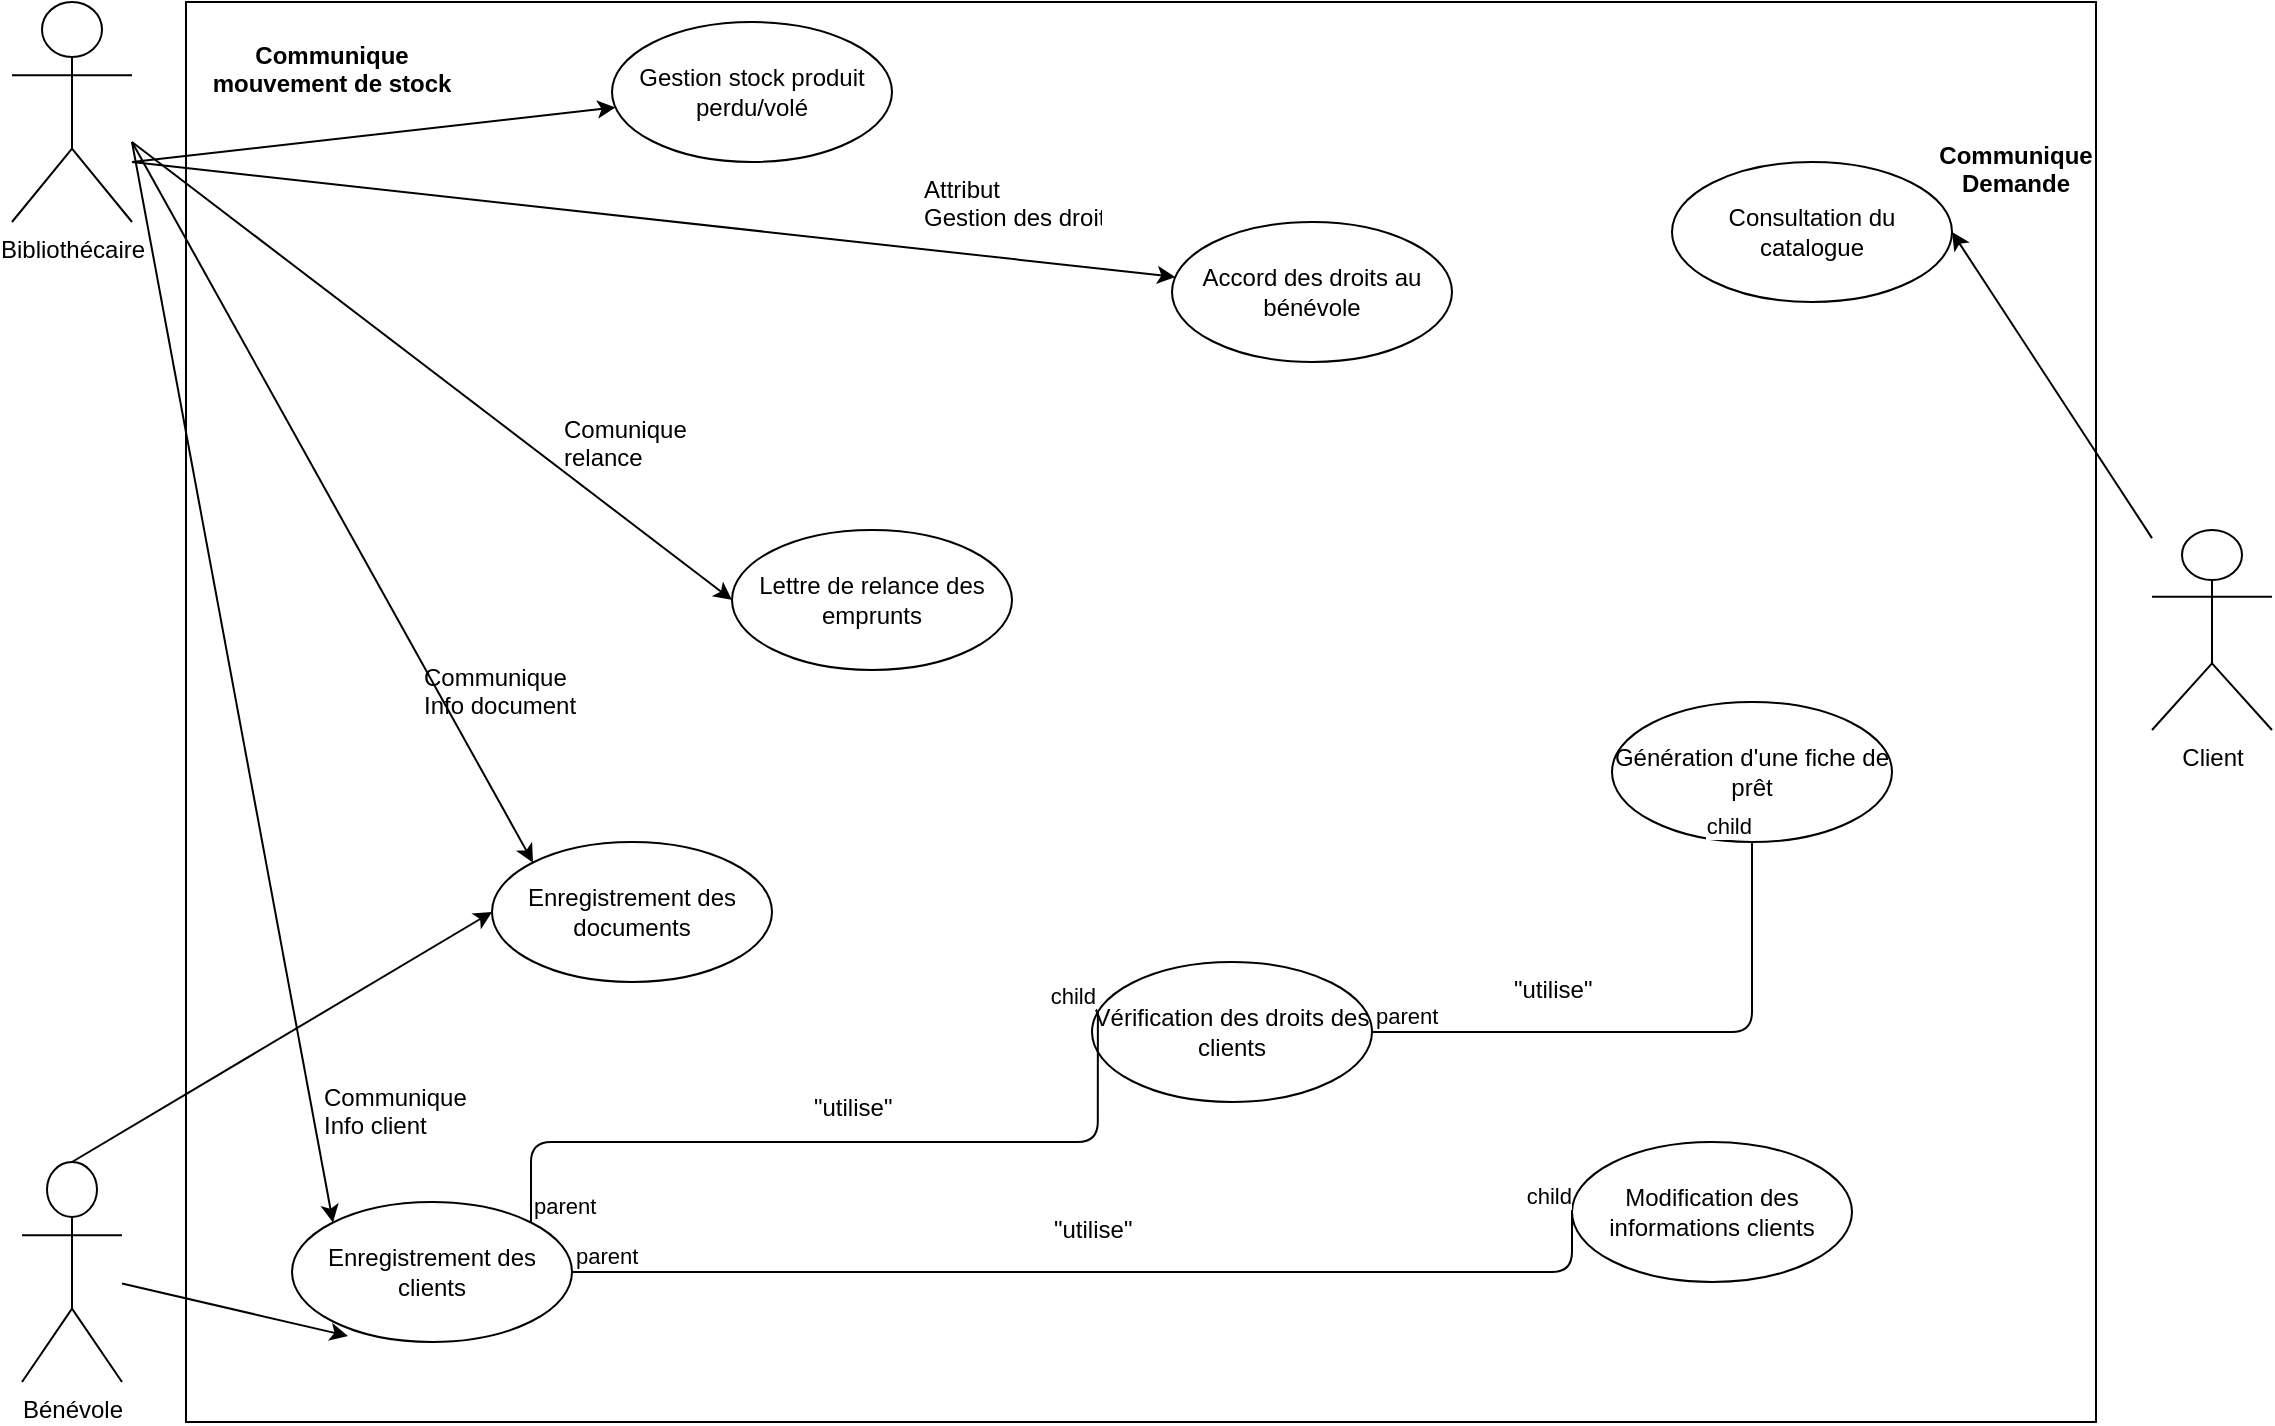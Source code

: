 <mxfile version="14.2.4" type="device" pages="4"><diagram id="iJw1FRskSzAkowBvQdT0" name="Consultation catalogue"><mxGraphModel dx="1022" dy="706" grid="1" gridSize="10" guides="1" tooltips="1" connect="1" arrows="1" fold="1" page="1" pageScale="1" pageWidth="1169" pageHeight="827" math="0" shadow="0"><root><mxCell id="0"/><mxCell id="1" parent="0"/><mxCell id="cEDXZp74D_wzbsUWJ5NM-1" value="" style="rounded=0;whiteSpace=wrap;html=1;" parent="1" vertex="1"><mxGeometry x="107" y="50" width="955" height="710" as="geometry"/></mxCell><mxCell id="cEDXZp74D_wzbsUWJ5NM-2" value="Bibliothécaire" style="shape=umlActor;verticalLabelPosition=bottom;verticalAlign=top;html=1;outlineConnect=0;" parent="1" vertex="1"><mxGeometry x="20" y="50" width="60" height="110" as="geometry"/></mxCell><mxCell id="cEDXZp74D_wzbsUWJ5NM-5" value="Bénévole" style="shape=umlActor;verticalLabelPosition=bottom;verticalAlign=top;html=1;outlineConnect=0;" parent="1" vertex="1"><mxGeometry x="25" y="630" width="50" height="110" as="geometry"/></mxCell><mxCell id="cEDXZp74D_wzbsUWJ5NM-8" value="Client" style="shape=umlActor;verticalLabelPosition=bottom;verticalAlign=top;html=1;outlineConnect=0;" parent="1" vertex="1"><mxGeometry x="1090" y="314" width="60" height="100" as="geometry"/></mxCell><mxCell id="cEDXZp74D_wzbsUWJ5NM-22" value="Consultation du catalogue" style="ellipse;whiteSpace=wrap;html=1;" parent="1" vertex="1"><mxGeometry x="850" y="130" width="140" height="70" as="geometry"/></mxCell><mxCell id="cEDXZp74D_wzbsUWJ5NM-25" value="Enregistrement des documents" style="ellipse;whiteSpace=wrap;html=1;" parent="1" vertex="1"><mxGeometry x="260" y="470" width="140" height="70" as="geometry"/></mxCell><mxCell id="cEDXZp74D_wzbsUWJ5NM-26" value="Enregistrement des clients" style="ellipse;whiteSpace=wrap;html=1;" parent="1" vertex="1"><mxGeometry x="160" y="650" width="140" height="70" as="geometry"/></mxCell><mxCell id="cEDXZp74D_wzbsUWJ5NM-27" value="Gestion stock produit perdu/volé" style="ellipse;whiteSpace=wrap;html=1;" parent="1" vertex="1"><mxGeometry x="320" y="60" width="140" height="70" as="geometry"/></mxCell><mxCell id="cEDXZp74D_wzbsUWJ5NM-28" value="Accord des droits au bénévole" style="ellipse;whiteSpace=wrap;html=1;" parent="1" vertex="1"><mxGeometry x="600" y="160" width="140" height="70" as="geometry"/></mxCell><mxCell id="cEDXZp74D_wzbsUWJ5NM-29" value="Lettre de relance des emprunts" style="ellipse;whiteSpace=wrap;html=1;" parent="1" vertex="1"><mxGeometry x="380" y="314" width="140" height="70" as="geometry"/></mxCell><mxCell id="cEDXZp74D_wzbsUWJ5NM-30" style="edgeStyle=orthogonalEdgeStyle;rounded=0;orthogonalLoop=1;jettySize=auto;html=1;exitX=0.5;exitY=1;exitDx=0;exitDy=0;" parent="1" source="cEDXZp74D_wzbsUWJ5NM-29" target="cEDXZp74D_wzbsUWJ5NM-29" edge="1"><mxGeometry relative="1" as="geometry"/></mxCell><mxCell id="cEDXZp74D_wzbsUWJ5NM-31" value="Vérification des droits des clients" style="ellipse;whiteSpace=wrap;html=1;" parent="1" vertex="1"><mxGeometry x="560" y="530" width="140" height="70" as="geometry"/></mxCell><mxCell id="cEDXZp74D_wzbsUWJ5NM-32" value="Modification des informations clients" style="ellipse;whiteSpace=wrap;html=1;" parent="1" vertex="1"><mxGeometry x="800" y="620" width="140" height="70" as="geometry"/></mxCell><mxCell id="cEDXZp74D_wzbsUWJ5NM-34" value="Communique&#10;Demande" style="text;align=center;fontStyle=1;verticalAlign=middle;spacingLeft=3;spacingRight=3;strokeColor=none;rotatable=0;points=[[0,0.5],[1,0.5]];portConstraint=eastwest;" parent="1" vertex="1"><mxGeometry x="982" y="120" width="80" height="26" as="geometry"/></mxCell><mxCell id="cEDXZp74D_wzbsUWJ5NM-35" value="Génération d'une fiche de prêt" style="ellipse;whiteSpace=wrap;html=1;" parent="1" vertex="1"><mxGeometry x="820" y="400" width="140" height="70" as="geometry"/></mxCell><mxCell id="cEDXZp74D_wzbsUWJ5NM-36" value="" style="endArrow=classic;html=1;" parent="1" target="cEDXZp74D_wzbsUWJ5NM-27" edge="1"><mxGeometry width="50" height="50" relative="1" as="geometry"><mxPoint x="80" y="130" as="sourcePoint"/><mxPoint x="490" y="300" as="targetPoint"/></mxGeometry></mxCell><mxCell id="cEDXZp74D_wzbsUWJ5NM-37" value="" style="endArrow=classic;html=1;entryX=1;entryY=0.5;entryDx=0;entryDy=0;" parent="1" source="cEDXZp74D_wzbsUWJ5NM-8" target="cEDXZp74D_wzbsUWJ5NM-22" edge="1"><mxGeometry width="50" height="50" relative="1" as="geometry"><mxPoint x="440" y="350" as="sourcePoint"/><mxPoint x="490" y="300" as="targetPoint"/></mxGeometry></mxCell><mxCell id="cEDXZp74D_wzbsUWJ5NM-38" value="" style="endArrow=classic;html=1;exitX=0.5;exitY=0;exitDx=0;exitDy=0;exitPerimeter=0;entryX=0;entryY=0.5;entryDx=0;entryDy=0;" parent="1" source="cEDXZp74D_wzbsUWJ5NM-5" target="cEDXZp74D_wzbsUWJ5NM-25" edge="1"><mxGeometry width="50" height="50" relative="1" as="geometry"><mxPoint x="280" y="550" as="sourcePoint"/><mxPoint x="330" y="500" as="targetPoint"/></mxGeometry></mxCell><mxCell id="cEDXZp74D_wzbsUWJ5NM-40" value="" style="endArrow=classic;html=1;entryX=0;entryY=0;entryDx=0;entryDy=0;" parent="1" target="cEDXZp74D_wzbsUWJ5NM-25" edge="1"><mxGeometry width="50" height="50" relative="1" as="geometry"><mxPoint x="80" y="120" as="sourcePoint"/><mxPoint x="330" y="200" as="targetPoint"/></mxGeometry></mxCell><mxCell id="cEDXZp74D_wzbsUWJ5NM-41" value="" style="endArrow=classic;html=1;entryX=0;entryY=0;entryDx=0;entryDy=0;" parent="1" target="cEDXZp74D_wzbsUWJ5NM-26" edge="1"><mxGeometry width="50" height="50" relative="1" as="geometry"><mxPoint x="80" y="120" as="sourcePoint"/><mxPoint x="330" y="300" as="targetPoint"/></mxGeometry></mxCell><mxCell id="cEDXZp74D_wzbsUWJ5NM-42" value="" style="endArrow=classic;html=1;entryX=0.2;entryY=0.957;entryDx=0;entryDy=0;entryPerimeter=0;" parent="1" source="cEDXZp74D_wzbsUWJ5NM-5" target="cEDXZp74D_wzbsUWJ5NM-26" edge="1"><mxGeometry width="50" height="50" relative="1" as="geometry"><mxPoint x="280" y="350" as="sourcePoint"/><mxPoint x="330" y="300" as="targetPoint"/></mxGeometry></mxCell><mxCell id="cEDXZp74D_wzbsUWJ5NM-43" value="" style="endArrow=classic;html=1;entryX=0;entryY=0.5;entryDx=0;entryDy=0;" parent="1" target="cEDXZp74D_wzbsUWJ5NM-29" edge="1"><mxGeometry width="50" height="50" relative="1" as="geometry"><mxPoint x="80" y="120" as="sourcePoint"/><mxPoint x="330" y="300" as="targetPoint"/></mxGeometry></mxCell><mxCell id="cEDXZp74D_wzbsUWJ5NM-44" value="" style="endArrow=classic;html=1;" parent="1" target="cEDXZp74D_wzbsUWJ5NM-28" edge="1"><mxGeometry width="50" height="50" relative="1" as="geometry"><mxPoint x="80" y="130" as="sourcePoint"/><mxPoint x="330" y="300" as="targetPoint"/></mxGeometry></mxCell><mxCell id="cEDXZp74D_wzbsUWJ5NM-45" value="" style="endArrow=none;html=1;edgeStyle=orthogonalEdgeStyle;exitX=1;exitY=0;exitDx=0;exitDy=0;entryX=0.021;entryY=0.357;entryDx=0;entryDy=0;entryPerimeter=0;" parent="1" source="cEDXZp74D_wzbsUWJ5NM-26" target="cEDXZp74D_wzbsUWJ5NM-31" edge="1"><mxGeometry relative="1" as="geometry"><mxPoint x="220" y="320" as="sourcePoint"/><mxPoint x="380" y="320" as="targetPoint"/><Array as="points"><mxPoint x="280" y="620"/><mxPoint x="563" y="620"/></Array></mxGeometry></mxCell><mxCell id="cEDXZp74D_wzbsUWJ5NM-46" value="parent" style="edgeLabel;resizable=0;html=1;align=left;verticalAlign=bottom;" parent="cEDXZp74D_wzbsUWJ5NM-45" connectable="0" vertex="1"><mxGeometry x="-1" relative="1" as="geometry"/></mxCell><mxCell id="cEDXZp74D_wzbsUWJ5NM-47" value="child" style="edgeLabel;resizable=0;html=1;align=right;verticalAlign=bottom;" parent="cEDXZp74D_wzbsUWJ5NM-45" connectable="0" vertex="1"><mxGeometry x="1" relative="1" as="geometry"/></mxCell><mxCell id="cEDXZp74D_wzbsUWJ5NM-48" value="" style="endArrow=none;html=1;edgeStyle=orthogonalEdgeStyle;exitX=1;exitY=0.5;exitDx=0;exitDy=0;entryX=0;entryY=0.5;entryDx=0;entryDy=0;" parent="1" source="cEDXZp74D_wzbsUWJ5NM-26" target="cEDXZp74D_wzbsUWJ5NM-32" edge="1"><mxGeometry relative="1" as="geometry"><mxPoint x="309.497" y="580.251" as="sourcePoint"/><mxPoint x="442.94" y="363.99" as="targetPoint"/><Array as="points"><mxPoint x="800" y="685"/></Array></mxGeometry></mxCell><mxCell id="cEDXZp74D_wzbsUWJ5NM-49" value="parent" style="edgeLabel;resizable=0;html=1;align=left;verticalAlign=bottom;" parent="cEDXZp74D_wzbsUWJ5NM-48" connectable="0" vertex="1"><mxGeometry x="-1" relative="1" as="geometry"/></mxCell><mxCell id="cEDXZp74D_wzbsUWJ5NM-50" value="child" style="edgeLabel;resizable=0;html=1;align=right;verticalAlign=bottom;" parent="cEDXZp74D_wzbsUWJ5NM-48" connectable="0" vertex="1"><mxGeometry x="1" relative="1" as="geometry"/></mxCell><mxCell id="cEDXZp74D_wzbsUWJ5NM-54" value="" style="endArrow=none;html=1;edgeStyle=orthogonalEdgeStyle;exitX=1;exitY=0.5;exitDx=0;exitDy=0;entryX=0.5;entryY=1;entryDx=0;entryDy=0;" parent="1" source="cEDXZp74D_wzbsUWJ5NM-31" target="cEDXZp74D_wzbsUWJ5NM-35" edge="1"><mxGeometry relative="1" as="geometry"><mxPoint x="220" y="380" as="sourcePoint"/><mxPoint x="380" y="380" as="targetPoint"/></mxGeometry></mxCell><mxCell id="cEDXZp74D_wzbsUWJ5NM-55" value="parent" style="edgeLabel;resizable=0;html=1;align=left;verticalAlign=bottom;" parent="cEDXZp74D_wzbsUWJ5NM-54" connectable="0" vertex="1"><mxGeometry x="-1" relative="1" as="geometry"/></mxCell><mxCell id="cEDXZp74D_wzbsUWJ5NM-56" value="child" style="edgeLabel;resizable=0;html=1;align=right;verticalAlign=bottom;" parent="cEDXZp74D_wzbsUWJ5NM-54" connectable="0" vertex="1"><mxGeometry x="1" relative="1" as="geometry"/></mxCell><mxCell id="cEDXZp74D_wzbsUWJ5NM-57" value="Communique&#10;mouvement de stock" style="text;align=center;fontStyle=1;verticalAlign=middle;spacingLeft=3;spacingRight=3;strokeColor=none;rotatable=0;points=[[0,0.5],[1,0.5]];portConstraint=eastwest;" parent="1" vertex="1"><mxGeometry x="140" y="70" width="80" height="26" as="geometry"/></mxCell><mxCell id="cEDXZp74D_wzbsUWJ5NM-58" value="Attribut&#10;Gestion des droits" style="text;strokeColor=none;fillColor=none;align=left;verticalAlign=top;spacingLeft=4;spacingRight=4;overflow=hidden;rotatable=0;points=[[0,0.5],[1,0.5]];portConstraint=eastwest;" parent="1" vertex="1"><mxGeometry x="470" y="130" width="100" height="40" as="geometry"/></mxCell><mxCell id="cEDXZp74D_wzbsUWJ5NM-59" value="Comunique&#10;relance" style="text;strokeColor=none;fillColor=none;align=left;verticalAlign=top;spacingLeft=4;spacingRight=4;overflow=hidden;rotatable=0;points=[[0,0.5],[1,0.5]];portConstraint=eastwest;" parent="1" vertex="1"><mxGeometry x="290" y="250" width="100" height="40" as="geometry"/></mxCell><mxCell id="cEDXZp74D_wzbsUWJ5NM-60" value="Communique&#10;Info document" style="text;strokeColor=none;fillColor=none;align=left;verticalAlign=top;spacingLeft=4;spacingRight=4;overflow=hidden;rotatable=0;points=[[0,0.5],[1,0.5]];portConstraint=eastwest;" parent="1" vertex="1"><mxGeometry x="220" y="374" width="100" height="46" as="geometry"/></mxCell><mxCell id="cEDXZp74D_wzbsUWJ5NM-61" value="Communique&#10;Info client" style="text;strokeColor=none;fillColor=none;align=left;verticalAlign=top;spacingLeft=4;spacingRight=4;overflow=hidden;rotatable=0;points=[[0,0.5],[1,0.5]];portConstraint=eastwest;" parent="1" vertex="1"><mxGeometry x="170" y="584" width="100" height="36" as="geometry"/></mxCell><mxCell id="cEDXZp74D_wzbsUWJ5NM-62" value="&quot;utilise&quot;" style="text;strokeColor=none;fillColor=none;align=left;verticalAlign=top;spacingLeft=4;spacingRight=4;overflow=hidden;rotatable=0;points=[[0,0.5],[1,0.5]];portConstraint=eastwest;" parent="1" vertex="1"><mxGeometry x="535" y="650" width="55" height="26" as="geometry"/></mxCell><mxCell id="cEDXZp74D_wzbsUWJ5NM-63" value="&quot;utilise&quot;" style="text;strokeColor=none;fillColor=none;align=left;verticalAlign=top;spacingLeft=4;spacingRight=4;overflow=hidden;rotatable=0;points=[[0,0.5],[1,0.5]];portConstraint=eastwest;" parent="1" vertex="1"><mxGeometry x="415" y="589" width="55" height="26" as="geometry"/></mxCell><mxCell id="cEDXZp74D_wzbsUWJ5NM-64" value="&quot;utilise&quot;" style="text;strokeColor=none;fillColor=none;align=left;verticalAlign=top;spacingLeft=4;spacingRight=4;overflow=hidden;rotatable=0;points=[[0,0.5],[1,0.5]];portConstraint=eastwest;" parent="1" vertex="1"><mxGeometry x="765" y="530" width="55" height="26" as="geometry"/></mxCell></root></mxGraphModel></diagram><diagram id="DCd2X9-ojOkiRd4KDOFK" name="CD-ROM"><mxGraphModel dx="1313" dy="941" grid="1" gridSize="10" guides="1" tooltips="1" connect="1" arrows="1" fold="1" page="1" pageScale="1" pageWidth="1169" pageHeight="827" math="0" shadow="0"><root><mxCell id="2cQ15bGb-nqxF3wNBd_X-0"/><mxCell id="2cQ15bGb-nqxF3wNBd_X-1" parent="2cQ15bGb-nqxF3wNBd_X-0"/><mxCell id="khf3m-cxVvC_TiXng1Q7-0" value="" style="rounded=0;whiteSpace=wrap;html=1;" vertex="1" parent="2cQ15bGb-nqxF3wNBd_X-1"><mxGeometry x="107" y="50" width="955" height="710" as="geometry"/></mxCell><mxCell id="khf3m-cxVvC_TiXng1Q7-1" value="Bibliothécaire" style="shape=umlActor;verticalLabelPosition=bottom;verticalAlign=top;html=1;outlineConnect=0;" vertex="1" parent="2cQ15bGb-nqxF3wNBd_X-1"><mxGeometry x="20" y="50" width="60" height="110" as="geometry"/></mxCell><mxCell id="khf3m-cxVvC_TiXng1Q7-2" value="Bénévole" style="shape=umlActor;verticalLabelPosition=bottom;verticalAlign=top;html=1;outlineConnect=0;" vertex="1" parent="2cQ15bGb-nqxF3wNBd_X-1"><mxGeometry x="25" y="630" width="50" height="110" as="geometry"/></mxCell><mxCell id="khf3m-cxVvC_TiXng1Q7-3" value="Client" style="shape=umlActor;verticalLabelPosition=bottom;verticalAlign=top;html=1;outlineConnect=0;" vertex="1" parent="2cQ15bGb-nqxF3wNBd_X-1"><mxGeometry x="1090" y="314" width="60" height="100" as="geometry"/></mxCell><mxCell id="khf3m-cxVvC_TiXng1Q7-41" value="Emprunter un CD-ROM" style="ellipse;whiteSpace=wrap;html=1;" vertex="1" parent="2cQ15bGb-nqxF3wNBd_X-1"><mxGeometry x="860" y="100" width="140" height="70" as="geometry"/></mxCell><mxCell id="khf3m-cxVvC_TiXng1Q7-42" value="name" style="endArrow=block;endFill=1;html=1;edgeStyle=orthogonalEdgeStyle;align=left;verticalAlign=top;entryX=1;entryY=0.5;entryDx=0;entryDy=0;" edge="1" parent="2cQ15bGb-nqxF3wNBd_X-1" source="khf3m-cxVvC_TiXng1Q7-3" target="khf3m-cxVvC_TiXng1Q7-41"><mxGeometry x="-1" relative="1" as="geometry"><mxPoint x="640" y="380" as="sourcePoint"/><mxPoint x="800" y="380" as="targetPoint"/></mxGeometry></mxCell><mxCell id="khf3m-cxVvC_TiXng1Q7-43" value="1" style="edgeLabel;resizable=0;html=1;align=left;verticalAlign=bottom;" connectable="0" vertex="1" parent="khf3m-cxVvC_TiXng1Q7-42"><mxGeometry x="-1" relative="1" as="geometry"/></mxCell><mxCell id="khf3m-cxVvC_TiXng1Q7-44" value="Vérifier si abonné" style="ellipse;whiteSpace=wrap;html=1;" vertex="1" parent="2cQ15bGb-nqxF3wNBd_X-1"><mxGeometry x="130" y="390" width="140" height="70" as="geometry"/></mxCell><mxCell id="khf3m-cxVvC_TiXng1Q7-45" value="Créer un nouveau compte" style="ellipse;whiteSpace=wrap;html=1;" vertex="1" parent="2cQ15bGb-nqxF3wNBd_X-1"><mxGeometry x="210" y="80" width="140" height="70" as="geometry"/></mxCell><mxCell id="khf3m-cxVvC_TiXng1Q7-46" value="" style="endArrow=none;html=1;edgeStyle=orthogonalEdgeStyle;exitX=1;exitY=0.5;exitDx=0;exitDy=0;entryX=0.5;entryY=1;entryDx=0;entryDy=0;" edge="1" parent="2cQ15bGb-nqxF3wNBd_X-1" source="khf3m-cxVvC_TiXng1Q7-44" target="khf3m-cxVvC_TiXng1Q7-45"><mxGeometry relative="1" as="geometry"><mxPoint x="430" y="370" as="sourcePoint"/><mxPoint x="590" y="370" as="targetPoint"/></mxGeometry></mxCell><mxCell id="khf3m-cxVvC_TiXng1Q7-47" value="parent" style="edgeLabel;resizable=0;html=1;align=left;verticalAlign=bottom;" connectable="0" vertex="1" parent="khf3m-cxVvC_TiXng1Q7-46"><mxGeometry x="-1" relative="1" as="geometry"/></mxCell><mxCell id="khf3m-cxVvC_TiXng1Q7-48" value="child" style="edgeLabel;resizable=0;html=1;align=right;verticalAlign=bottom;" connectable="0" vertex="1" parent="khf3m-cxVvC_TiXng1Q7-46"><mxGeometry x="1" relative="1" as="geometry"/></mxCell><mxCell id="khf3m-cxVvC_TiXng1Q7-49" value="Modifier les infos" style="ellipse;whiteSpace=wrap;html=1;" vertex="1" parent="2cQ15bGb-nqxF3wNBd_X-1"><mxGeometry x="230" y="660" width="140" height="70" as="geometry"/></mxCell><mxCell id="khf3m-cxVvC_TiXng1Q7-50" value="" style="endArrow=none;html=1;edgeStyle=orthogonalEdgeStyle;exitX=0.5;exitY=1;exitDx=0;exitDy=0;entryX=0;entryY=0.5;entryDx=0;entryDy=0;" edge="1" parent="2cQ15bGb-nqxF3wNBd_X-1" source="khf3m-cxVvC_TiXng1Q7-44" target="khf3m-cxVvC_TiXng1Q7-49"><mxGeometry relative="1" as="geometry"><mxPoint x="430" y="370" as="sourcePoint"/><mxPoint x="590" y="370" as="targetPoint"/></mxGeometry></mxCell><mxCell id="khf3m-cxVvC_TiXng1Q7-51" value="parent" style="edgeLabel;resizable=0;html=1;align=left;verticalAlign=bottom;" connectable="0" vertex="1" parent="khf3m-cxVvC_TiXng1Q7-50"><mxGeometry x="-1" relative="1" as="geometry"/></mxCell><mxCell id="khf3m-cxVvC_TiXng1Q7-52" value="child" style="edgeLabel;resizable=0;html=1;align=right;verticalAlign=bottom;" connectable="0" vertex="1" parent="khf3m-cxVvC_TiXng1Q7-50"><mxGeometry x="1" relative="1" as="geometry"/></mxCell><mxCell id="khf3m-cxVvC_TiXng1Q7-53" value="Vérifier si payé sa cotisation" style="ellipse;whiteSpace=wrap;html=1;" vertex="1" parent="2cQ15bGb-nqxF3wNBd_X-1"><mxGeometry x="390" y="360" width="140" height="70" as="geometry"/></mxCell><mxCell id="khf3m-cxVvC_TiXng1Q7-54" value="name" style="endArrow=block;endFill=1;html=1;edgeStyle=orthogonalEdgeStyle;align=left;verticalAlign=top;exitX=1;exitY=0.5;exitDx=0;exitDy=0;entryX=0;entryY=0.5;entryDx=0;entryDy=0;" edge="1" parent="2cQ15bGb-nqxF3wNBd_X-1" source="khf3m-cxVvC_TiXng1Q7-45" target="khf3m-cxVvC_TiXng1Q7-53"><mxGeometry x="-1" relative="1" as="geometry"><mxPoint x="470" y="370" as="sourcePoint"/><mxPoint x="630" y="370" as="targetPoint"/></mxGeometry></mxCell><mxCell id="khf3m-cxVvC_TiXng1Q7-55" value="1" style="edgeLabel;resizable=0;html=1;align=left;verticalAlign=bottom;" connectable="0" vertex="1" parent="khf3m-cxVvC_TiXng1Q7-54"><mxGeometry x="-1" relative="1" as="geometry"/></mxCell><mxCell id="khf3m-cxVvC_TiXng1Q7-56" value="name" style="endArrow=block;endFill=1;html=1;edgeStyle=orthogonalEdgeStyle;align=left;verticalAlign=top;entryX=0.5;entryY=1;entryDx=0;entryDy=0;" edge="1" parent="2cQ15bGb-nqxF3wNBd_X-1" target="khf3m-cxVvC_TiXng1Q7-53"><mxGeometry x="-1" relative="1" as="geometry"><mxPoint x="370" y="695" as="sourcePoint"/><mxPoint x="630" y="370" as="targetPoint"/><Array as="points"><mxPoint x="460" y="695"/></Array></mxGeometry></mxCell><mxCell id="khf3m-cxVvC_TiXng1Q7-57" value="1" style="edgeLabel;resizable=0;html=1;align=left;verticalAlign=bottom;" connectable="0" vertex="1" parent="khf3m-cxVvC_TiXng1Q7-56"><mxGeometry x="-1" relative="1" as="geometry"/></mxCell><mxCell id="khf3m-cxVvC_TiXng1Q7-58" value="Vérifier la limite d'emprunt" style="ellipse;whiteSpace=wrap;html=1;" vertex="1" parent="2cQ15bGb-nqxF3wNBd_X-1"><mxGeometry x="585" y="360" width="140" height="70" as="geometry"/></mxCell><mxCell id="khf3m-cxVvC_TiXng1Q7-59" value="name" style="endArrow=block;endFill=1;html=1;edgeStyle=orthogonalEdgeStyle;align=left;verticalAlign=top;exitX=1;exitY=0.5;exitDx=0;exitDy=0;entryX=0;entryY=0.5;entryDx=0;entryDy=0;" edge="1" parent="2cQ15bGb-nqxF3wNBd_X-1" source="khf3m-cxVvC_TiXng1Q7-53" target="khf3m-cxVvC_TiXng1Q7-58"><mxGeometry x="-1" relative="1" as="geometry"><mxPoint x="470" y="360" as="sourcePoint"/><mxPoint x="630" y="360" as="targetPoint"/></mxGeometry></mxCell><mxCell id="khf3m-cxVvC_TiXng1Q7-60" value="1" style="edgeLabel;resizable=0;html=1;align=left;verticalAlign=bottom;" connectable="0" vertex="1" parent="khf3m-cxVvC_TiXng1Q7-59"><mxGeometry x="-1" relative="1" as="geometry"/></mxCell><mxCell id="khf3m-cxVvC_TiXng1Q7-61" value="Consulter un CD-ROM sur place" style="ellipse;whiteSpace=wrap;html=1;" vertex="1" parent="2cQ15bGb-nqxF3wNBd_X-1"><mxGeometry x="890" y="610" width="140" height="70" as="geometry"/></mxCell><mxCell id="khf3m-cxVvC_TiXng1Q7-62" value="name" style="endArrow=block;endFill=1;html=1;edgeStyle=orthogonalEdgeStyle;align=left;verticalAlign=top;entryX=1;entryY=0.5;entryDx=0;entryDy=0;" edge="1" parent="2cQ15bGb-nqxF3wNBd_X-1" target="khf3m-cxVvC_TiXng1Q7-61"><mxGeometry x="-1" relative="1" as="geometry"><mxPoint x="1080" y="360" as="sourcePoint"/><mxPoint x="720" y="350" as="targetPoint"/></mxGeometry></mxCell><mxCell id="khf3m-cxVvC_TiXng1Q7-63" value="1" style="edgeLabel;resizable=0;html=1;align=left;verticalAlign=bottom;" connectable="0" vertex="1" parent="khf3m-cxVvC_TiXng1Q7-62"><mxGeometry x="-1" relative="1" as="geometry"/></mxCell><mxCell id="khf3m-cxVvC_TiXng1Q7-64" value="Vérifier la disponibilité d'un écran" style="ellipse;whiteSpace=wrap;html=1;" vertex="1" parent="2cQ15bGb-nqxF3wNBd_X-1"><mxGeometry x="585" y="610" width="140" height="70" as="geometry"/></mxCell><mxCell id="khf3m-cxVvC_TiXng1Q7-65" value="name" style="endArrow=block;endFill=1;html=1;edgeStyle=orthogonalEdgeStyle;align=left;verticalAlign=top;entryX=0.5;entryY=0;entryDx=0;entryDy=0;exitX=0.5;exitY=1;exitDx=0;exitDy=0;" edge="1" parent="2cQ15bGb-nqxF3wNBd_X-1" source="khf3m-cxVvC_TiXng1Q7-58" target="khf3m-cxVvC_TiXng1Q7-64"><mxGeometry x="-1" relative="1" as="geometry"><mxPoint x="560" y="440" as="sourcePoint"/><mxPoint x="720" y="440" as="targetPoint"/></mxGeometry></mxCell><mxCell id="khf3m-cxVvC_TiXng1Q7-66" value="1" style="edgeLabel;resizable=0;html=1;align=left;verticalAlign=bottom;" connectable="0" vertex="1" parent="khf3m-cxVvC_TiXng1Q7-65"><mxGeometry x="-1" relative="1" as="geometry"/></mxCell><mxCell id="khf3m-cxVvC_TiXng1Q7-67" value="Enregistrer l'emprunt en BDD" style="ellipse;whiteSpace=wrap;html=1;" vertex="1" parent="2cQ15bGb-nqxF3wNBd_X-1"><mxGeometry x="790" y="360" width="140" height="70" as="geometry"/></mxCell><mxCell id="khf3m-cxVvC_TiXng1Q7-68" value="" style="endArrow=none;html=1;edgeStyle=orthogonalEdgeStyle;exitX=1;exitY=0.5;exitDx=0;exitDy=0;entryX=0;entryY=0.5;entryDx=0;entryDy=0;" edge="1" parent="2cQ15bGb-nqxF3wNBd_X-1" source="khf3m-cxVvC_TiXng1Q7-64" target="khf3m-cxVvC_TiXng1Q7-67"><mxGeometry relative="1" as="geometry"><mxPoint x="560" y="440" as="sourcePoint"/><mxPoint x="720" y="440" as="targetPoint"/></mxGeometry></mxCell><mxCell id="khf3m-cxVvC_TiXng1Q7-69" value="parent" style="edgeLabel;resizable=0;html=1;align=left;verticalAlign=bottom;" connectable="0" vertex="1" parent="khf3m-cxVvC_TiXng1Q7-68"><mxGeometry x="-1" relative="1" as="geometry"/></mxCell><mxCell id="khf3m-cxVvC_TiXng1Q7-70" value="child" style="edgeLabel;resizable=0;html=1;align=right;verticalAlign=bottom;" connectable="0" vertex="1" parent="khf3m-cxVvC_TiXng1Q7-68"><mxGeometry x="1" relative="1" as="geometry"/></mxCell><mxCell id="khf3m-cxVvC_TiXng1Q7-71" value="name" style="endArrow=block;endFill=1;html=1;edgeStyle=orthogonalEdgeStyle;align=left;verticalAlign=top;exitX=0.5;exitY=0;exitDx=0;exitDy=0;entryX=0.5;entryY=0;entryDx=0;entryDy=0;" edge="1" parent="2cQ15bGb-nqxF3wNBd_X-1" source="khf3m-cxVvC_TiXng1Q7-58" target="khf3m-cxVvC_TiXng1Q7-67"><mxGeometry x="-1" relative="1" as="geometry"><mxPoint x="560" y="440" as="sourcePoint"/><mxPoint x="720" y="440" as="targetPoint"/></mxGeometry></mxCell><mxCell id="khf3m-cxVvC_TiXng1Q7-72" value="1" style="edgeLabel;resizable=0;html=1;align=left;verticalAlign=bottom;" connectable="0" vertex="1" parent="khf3m-cxVvC_TiXng1Q7-71"><mxGeometry x="-1" relative="1" as="geometry"/></mxCell><mxCell id="92BkdCa5dEuJ_UvfUGv9-0" value="name" style="endArrow=block;endFill=1;html=1;edgeStyle=orthogonalEdgeStyle;align=left;verticalAlign=top;entryX=0;entryY=0;entryDx=0;entryDy=0;" edge="1" parent="2cQ15bGb-nqxF3wNBd_X-1" source="khf3m-cxVvC_TiXng1Q7-1" target="khf3m-cxVvC_TiXng1Q7-44"><mxGeometry x="-1" relative="1" as="geometry"><mxPoint x="480" y="440" as="sourcePoint"/><mxPoint x="640" y="440" as="targetPoint"/></mxGeometry></mxCell><mxCell id="92BkdCa5dEuJ_UvfUGv9-1" value="1" style="edgeLabel;resizable=0;html=1;align=left;verticalAlign=bottom;" connectable="0" vertex="1" parent="92BkdCa5dEuJ_UvfUGv9-0"><mxGeometry x="-1" relative="1" as="geometry"/></mxCell><mxCell id="92BkdCa5dEuJ_UvfUGv9-4" value="name" style="endArrow=block;endFill=1;html=1;edgeStyle=orthogonalEdgeStyle;align=left;verticalAlign=top;entryX=0;entryY=1;entryDx=0;entryDy=0;" edge="1" parent="2cQ15bGb-nqxF3wNBd_X-1" source="khf3m-cxVvC_TiXng1Q7-2" target="khf3m-cxVvC_TiXng1Q7-44"><mxGeometry x="-1" relative="1" as="geometry"><mxPoint x="480" y="440" as="sourcePoint"/><mxPoint x="640" y="440" as="targetPoint"/></mxGeometry></mxCell><mxCell id="92BkdCa5dEuJ_UvfUGv9-5" value="1" style="edgeLabel;resizable=0;html=1;align=left;verticalAlign=bottom;" connectable="0" vertex="1" parent="92BkdCa5dEuJ_UvfUGv9-4"><mxGeometry x="-1" relative="1" as="geometry"/></mxCell></root></mxGraphModel></diagram><diagram id="MVFxKHR3DynzxvAUzTQa" name="Microfilm/journal/livres spéciaux"><mxGraphModel dx="985" dy="706" grid="1" gridSize="10" guides="1" tooltips="1" connect="1" arrows="1" fold="1" page="1" pageScale="1" pageWidth="1169" pageHeight="827" math="0" shadow="0"><root><mxCell id="KIpKK9RFt8Yx4Z4573k6-0"/><mxCell id="KIpKK9RFt8Yx4Z4573k6-1" parent="KIpKK9RFt8Yx4Z4573k6-0"/><mxCell id="KIpKK9RFt8Yx4Z4573k6-2" value="" style="rounded=0;whiteSpace=wrap;html=1;" vertex="1" parent="KIpKK9RFt8Yx4Z4573k6-1"><mxGeometry x="107" y="50" width="955" height="710" as="geometry"/></mxCell><mxCell id="KIpKK9RFt8Yx4Z4573k6-3" value="Bibliothécaire" style="shape=umlActor;verticalLabelPosition=bottom;verticalAlign=top;html=1;outlineConnect=0;" vertex="1" parent="KIpKK9RFt8Yx4Z4573k6-1"><mxGeometry x="20" y="50" width="60" height="110" as="geometry"/></mxCell><mxCell id="KIpKK9RFt8Yx4Z4573k6-4" value="Bénévole" style="shape=umlActor;verticalLabelPosition=bottom;verticalAlign=top;html=1;outlineConnect=0;" vertex="1" parent="KIpKK9RFt8Yx4Z4573k6-1"><mxGeometry x="25" y="630" width="50" height="110" as="geometry"/></mxCell><mxCell id="KIpKK9RFt8Yx4Z4573k6-5" value="Client" style="shape=umlActor;verticalLabelPosition=bottom;verticalAlign=top;html=1;outlineConnect=0;" vertex="1" parent="KIpKK9RFt8Yx4Z4573k6-1"><mxGeometry x="1090" y="314" width="60" height="100" as="geometry"/></mxCell><mxCell id="KIpKK9RFt8Yx4Z4573k6-9" value="Vérifier si abonné" style="ellipse;whiteSpace=wrap;html=1;" vertex="1" parent="KIpKK9RFt8Yx4Z4573k6-1"><mxGeometry x="130" y="390" width="140" height="70" as="geometry"/></mxCell><mxCell id="KIpKK9RFt8Yx4Z4573k6-10" value="Créer un nouveau compte" style="ellipse;whiteSpace=wrap;html=1;" vertex="1" parent="KIpKK9RFt8Yx4Z4573k6-1"><mxGeometry x="210" y="80" width="140" height="70" as="geometry"/></mxCell><mxCell id="KIpKK9RFt8Yx4Z4573k6-11" value="" style="endArrow=none;html=1;edgeStyle=orthogonalEdgeStyle;exitX=1;exitY=0.5;exitDx=0;exitDy=0;entryX=0.5;entryY=1;entryDx=0;entryDy=0;" edge="1" parent="KIpKK9RFt8Yx4Z4573k6-1" source="KIpKK9RFt8Yx4Z4573k6-9" target="KIpKK9RFt8Yx4Z4573k6-10"><mxGeometry relative="1" as="geometry"><mxPoint x="430" y="370" as="sourcePoint"/><mxPoint x="590" y="370" as="targetPoint"/></mxGeometry></mxCell><mxCell id="KIpKK9RFt8Yx4Z4573k6-12" value="parent" style="edgeLabel;resizable=0;html=1;align=left;verticalAlign=bottom;" connectable="0" vertex="1" parent="KIpKK9RFt8Yx4Z4573k6-11"><mxGeometry x="-1" relative="1" as="geometry"/></mxCell><mxCell id="KIpKK9RFt8Yx4Z4573k6-13" value="child" style="edgeLabel;resizable=0;html=1;align=right;verticalAlign=bottom;" connectable="0" vertex="1" parent="KIpKK9RFt8Yx4Z4573k6-11"><mxGeometry x="1" relative="1" as="geometry"/></mxCell><mxCell id="KIpKK9RFt8Yx4Z4573k6-14" value="Modifier les infos" style="ellipse;whiteSpace=wrap;html=1;" vertex="1" parent="KIpKK9RFt8Yx4Z4573k6-1"><mxGeometry x="230" y="660" width="140" height="70" as="geometry"/></mxCell><mxCell id="KIpKK9RFt8Yx4Z4573k6-15" value="" style="endArrow=none;html=1;edgeStyle=orthogonalEdgeStyle;exitX=0.5;exitY=1;exitDx=0;exitDy=0;entryX=0;entryY=0.5;entryDx=0;entryDy=0;" edge="1" parent="KIpKK9RFt8Yx4Z4573k6-1" source="KIpKK9RFt8Yx4Z4573k6-9" target="KIpKK9RFt8Yx4Z4573k6-14"><mxGeometry relative="1" as="geometry"><mxPoint x="430" y="370" as="sourcePoint"/><mxPoint x="590" y="370" as="targetPoint"/></mxGeometry></mxCell><mxCell id="KIpKK9RFt8Yx4Z4573k6-16" value="parent" style="edgeLabel;resizable=0;html=1;align=left;verticalAlign=bottom;" connectable="0" vertex="1" parent="KIpKK9RFt8Yx4Z4573k6-15"><mxGeometry x="-1" relative="1" as="geometry"/></mxCell><mxCell id="KIpKK9RFt8Yx4Z4573k6-17" value="child" style="edgeLabel;resizable=0;html=1;align=right;verticalAlign=bottom;" connectable="0" vertex="1" parent="KIpKK9RFt8Yx4Z4573k6-15"><mxGeometry x="1" relative="1" as="geometry"/></mxCell><mxCell id="KIpKK9RFt8Yx4Z4573k6-18" value="Vérifier si payé sa cotisation" style="ellipse;whiteSpace=wrap;html=1;" vertex="1" parent="KIpKK9RFt8Yx4Z4573k6-1"><mxGeometry x="390" y="360" width="140" height="70" as="geometry"/></mxCell><mxCell id="KIpKK9RFt8Yx4Z4573k6-19" value="name" style="endArrow=block;endFill=1;html=1;edgeStyle=orthogonalEdgeStyle;align=left;verticalAlign=top;exitX=1;exitY=0.5;exitDx=0;exitDy=0;entryX=0;entryY=0.5;entryDx=0;entryDy=0;" edge="1" parent="KIpKK9RFt8Yx4Z4573k6-1" source="KIpKK9RFt8Yx4Z4573k6-10" target="KIpKK9RFt8Yx4Z4573k6-18"><mxGeometry x="-1" relative="1" as="geometry"><mxPoint x="470" y="370" as="sourcePoint"/><mxPoint x="630" y="370" as="targetPoint"/></mxGeometry></mxCell><mxCell id="KIpKK9RFt8Yx4Z4573k6-20" value="1" style="edgeLabel;resizable=0;html=1;align=left;verticalAlign=bottom;" connectable="0" vertex="1" parent="KIpKK9RFt8Yx4Z4573k6-19"><mxGeometry x="-1" relative="1" as="geometry"/></mxCell><mxCell id="KIpKK9RFt8Yx4Z4573k6-21" value="name" style="endArrow=block;endFill=1;html=1;edgeStyle=orthogonalEdgeStyle;align=left;verticalAlign=top;entryX=0.5;entryY=1;entryDx=0;entryDy=0;" edge="1" parent="KIpKK9RFt8Yx4Z4573k6-1" target="KIpKK9RFt8Yx4Z4573k6-18"><mxGeometry x="-1" relative="1" as="geometry"><mxPoint x="370" y="695" as="sourcePoint"/><mxPoint x="630" y="370" as="targetPoint"/><Array as="points"><mxPoint x="460" y="695"/></Array></mxGeometry></mxCell><mxCell id="KIpKK9RFt8Yx4Z4573k6-22" value="1" style="edgeLabel;resizable=0;html=1;align=left;verticalAlign=bottom;" connectable="0" vertex="1" parent="KIpKK9RFt8Yx4Z4573k6-21"><mxGeometry x="-1" relative="1" as="geometry"/></mxCell><mxCell id="KIpKK9RFt8Yx4Z4573k6-23" value="Vérifier la limite d'emprunt" style="ellipse;whiteSpace=wrap;html=1;" vertex="1" parent="KIpKK9RFt8Yx4Z4573k6-1"><mxGeometry x="585" y="360" width="140" height="70" as="geometry"/></mxCell><mxCell id="KIpKK9RFt8Yx4Z4573k6-24" value="name" style="endArrow=block;endFill=1;html=1;edgeStyle=orthogonalEdgeStyle;align=left;verticalAlign=top;exitX=1;exitY=0.5;exitDx=0;exitDy=0;entryX=0;entryY=0.5;entryDx=0;entryDy=0;" edge="1" parent="KIpKK9RFt8Yx4Z4573k6-1" source="KIpKK9RFt8Yx4Z4573k6-18" target="KIpKK9RFt8Yx4Z4573k6-23"><mxGeometry x="-1" relative="1" as="geometry"><mxPoint x="470" y="360" as="sourcePoint"/><mxPoint x="630" y="360" as="targetPoint"/></mxGeometry></mxCell><mxCell id="KIpKK9RFt8Yx4Z4573k6-25" value="1" style="edgeLabel;resizable=0;html=1;align=left;verticalAlign=bottom;" connectable="0" vertex="1" parent="KIpKK9RFt8Yx4Z4573k6-24"><mxGeometry x="-1" relative="1" as="geometry"/></mxCell><mxCell id="KIpKK9RFt8Yx4Z4573k6-26" value="Consulter un Microfilm/journal/livres spéciaux sur place" style="ellipse;whiteSpace=wrap;html=1;" vertex="1" parent="KIpKK9RFt8Yx4Z4573k6-1"><mxGeometry x="870" y="240" width="140" height="70" as="geometry"/></mxCell><mxCell id="KIpKK9RFt8Yx4Z4573k6-27" value="name" style="endArrow=block;endFill=1;html=1;edgeStyle=orthogonalEdgeStyle;align=left;verticalAlign=top;entryX=1;entryY=0.5;entryDx=0;entryDy=0;" edge="1" parent="KIpKK9RFt8Yx4Z4573k6-1" target="KIpKK9RFt8Yx4Z4573k6-26"><mxGeometry x="-1" relative="1" as="geometry"><mxPoint x="1080" y="360" as="sourcePoint"/><mxPoint x="720" y="350" as="targetPoint"/></mxGeometry></mxCell><mxCell id="KIpKK9RFt8Yx4Z4573k6-28" value="1" style="edgeLabel;resizable=0;html=1;align=left;verticalAlign=bottom;" connectable="0" vertex="1" parent="KIpKK9RFt8Yx4Z4573k6-27"><mxGeometry x="-1" relative="1" as="geometry"/></mxCell><mxCell id="KIpKK9RFt8Yx4Z4573k6-29" value="Vérifier la disponibilité d'un écran" style="ellipse;whiteSpace=wrap;html=1;" vertex="1" parent="KIpKK9RFt8Yx4Z4573k6-1"><mxGeometry x="585" y="610" width="140" height="70" as="geometry"/></mxCell><mxCell id="KIpKK9RFt8Yx4Z4573k6-30" value="name" style="endArrow=block;endFill=1;html=1;edgeStyle=orthogonalEdgeStyle;align=left;verticalAlign=top;entryX=0.5;entryY=0;entryDx=0;entryDy=0;exitX=0.5;exitY=1;exitDx=0;exitDy=0;" edge="1" parent="KIpKK9RFt8Yx4Z4573k6-1" source="KIpKK9RFt8Yx4Z4573k6-23" target="KIpKK9RFt8Yx4Z4573k6-29"><mxGeometry x="-1" relative="1" as="geometry"><mxPoint x="560" y="440" as="sourcePoint"/><mxPoint x="720" y="440" as="targetPoint"/></mxGeometry></mxCell><mxCell id="KIpKK9RFt8Yx4Z4573k6-31" value="1" style="edgeLabel;resizable=0;html=1;align=left;verticalAlign=bottom;" connectable="0" vertex="1" parent="KIpKK9RFt8Yx4Z4573k6-30"><mxGeometry x="-1" relative="1" as="geometry"/></mxCell><mxCell id="KIpKK9RFt8Yx4Z4573k6-32" value="Enregistrer l'emprunt en BDD" style="ellipse;whiteSpace=wrap;html=1;" vertex="1" parent="KIpKK9RFt8Yx4Z4573k6-1"><mxGeometry x="790" y="360" width="140" height="70" as="geometry"/></mxCell><mxCell id="KIpKK9RFt8Yx4Z4573k6-33" value="" style="endArrow=none;html=1;edgeStyle=orthogonalEdgeStyle;exitX=1;exitY=0.5;exitDx=0;exitDy=0;entryX=0;entryY=0.5;entryDx=0;entryDy=0;" edge="1" parent="KIpKK9RFt8Yx4Z4573k6-1" source="KIpKK9RFt8Yx4Z4573k6-29" target="KIpKK9RFt8Yx4Z4573k6-32"><mxGeometry relative="1" as="geometry"><mxPoint x="560" y="440" as="sourcePoint"/><mxPoint x="720" y="440" as="targetPoint"/></mxGeometry></mxCell><mxCell id="KIpKK9RFt8Yx4Z4573k6-34" value="parent" style="edgeLabel;resizable=0;html=1;align=left;verticalAlign=bottom;" connectable="0" vertex="1" parent="KIpKK9RFt8Yx4Z4573k6-33"><mxGeometry x="-1" relative="1" as="geometry"/></mxCell><mxCell id="KIpKK9RFt8Yx4Z4573k6-35" value="child" style="edgeLabel;resizable=0;html=1;align=right;verticalAlign=bottom;" connectable="0" vertex="1" parent="KIpKK9RFt8Yx4Z4573k6-33"><mxGeometry x="1" relative="1" as="geometry"/></mxCell><mxCell id="KIpKK9RFt8Yx4Z4573k6-36" value="name" style="endArrow=block;endFill=1;html=1;edgeStyle=orthogonalEdgeStyle;align=left;verticalAlign=top;exitX=0.5;exitY=0;exitDx=0;exitDy=0;entryX=0.5;entryY=0;entryDx=0;entryDy=0;" edge="1" parent="KIpKK9RFt8Yx4Z4573k6-1" source="KIpKK9RFt8Yx4Z4573k6-23" target="KIpKK9RFt8Yx4Z4573k6-32"><mxGeometry x="-1" relative="1" as="geometry"><mxPoint x="560" y="440" as="sourcePoint"/><mxPoint x="720" y="440" as="targetPoint"/></mxGeometry></mxCell><mxCell id="KIpKK9RFt8Yx4Z4573k6-37" value="1" style="edgeLabel;resizable=0;html=1;align=left;verticalAlign=bottom;" connectable="0" vertex="1" parent="KIpKK9RFt8Yx4Z4573k6-36"><mxGeometry x="-1" relative="1" as="geometry"/></mxCell><mxCell id="EEyF9fyeXAQIwCv7edRN-0" value="name" style="endArrow=block;endFill=1;html=1;edgeStyle=orthogonalEdgeStyle;align=left;verticalAlign=top;entryX=0;entryY=0;entryDx=0;entryDy=0;" edge="1" parent="KIpKK9RFt8Yx4Z4573k6-1" source="KIpKK9RFt8Yx4Z4573k6-3" target="KIpKK9RFt8Yx4Z4573k6-9"><mxGeometry x="-1" relative="1" as="geometry"><mxPoint x="210" y="400" as="sourcePoint"/><mxPoint x="370" y="400" as="targetPoint"/></mxGeometry></mxCell><mxCell id="EEyF9fyeXAQIwCv7edRN-1" value="1" style="edgeLabel;resizable=0;html=1;align=left;verticalAlign=bottom;" connectable="0" vertex="1" parent="EEyF9fyeXAQIwCv7edRN-0"><mxGeometry x="-1" relative="1" as="geometry"/></mxCell><mxCell id="EEyF9fyeXAQIwCv7edRN-2" value="name" style="endArrow=block;endFill=1;html=1;edgeStyle=orthogonalEdgeStyle;align=left;verticalAlign=top;entryX=0;entryY=1;entryDx=0;entryDy=0;" edge="1" parent="KIpKK9RFt8Yx4Z4573k6-1" source="KIpKK9RFt8Yx4Z4573k6-4" target="KIpKK9RFt8Yx4Z4573k6-9"><mxGeometry x="-1" relative="1" as="geometry"><mxPoint x="210" y="400" as="sourcePoint"/><mxPoint x="370" y="400" as="targetPoint"/></mxGeometry></mxCell><mxCell id="EEyF9fyeXAQIwCv7edRN-3" value="1" style="edgeLabel;resizable=0;html=1;align=left;verticalAlign=bottom;" connectable="0" vertex="1" parent="EEyF9fyeXAQIwCv7edRN-2"><mxGeometry x="-1" relative="1" as="geometry"/></mxCell></root></mxGraphModel></diagram><diagram id="4oQT8BZN833zGLazsxvG" name="Livre"><mxGraphModel dx="985" dy="706" grid="1" gridSize="10" guides="1" tooltips="1" connect="1" arrows="1" fold="1" page="1" pageScale="1" pageWidth="1169" pageHeight="827" math="0" shadow="0"><root><mxCell id="tTCmR3lb_IWGP7Fuj7_5-0"/><mxCell id="tTCmR3lb_IWGP7Fuj7_5-1" parent="tTCmR3lb_IWGP7Fuj7_5-0"/><mxCell id="ecOw2QYdyOmmXs1w060a-0" value="" style="rounded=0;whiteSpace=wrap;html=1;" vertex="1" parent="tTCmR3lb_IWGP7Fuj7_5-1"><mxGeometry x="107" y="50" width="955" height="710" as="geometry"/></mxCell><mxCell id="lZ8nvgeqeP11i6Ci1AWh-0" value="Client" style="shape=umlActor;verticalLabelPosition=bottom;verticalAlign=top;html=1;outlineConnect=0;" vertex="1" parent="tTCmR3lb_IWGP7Fuj7_5-1"><mxGeometry x="1090" y="314" width="60" height="100" as="geometry"/></mxCell><mxCell id="1jmHglWQE2a9PU_58Dyo-0" value="Bibliothécaire" style="shape=umlActor;verticalLabelPosition=bottom;verticalAlign=top;html=1;outlineConnect=0;" vertex="1" parent="tTCmR3lb_IWGP7Fuj7_5-1"><mxGeometry x="20" y="50" width="60" height="110" as="geometry"/></mxCell><mxCell id="1jmHglWQE2a9PU_58Dyo-1" value="Bénévole" style="shape=umlActor;verticalLabelPosition=bottom;verticalAlign=top;html=1;outlineConnect=0;" vertex="1" parent="tTCmR3lb_IWGP7Fuj7_5-1"><mxGeometry x="25" y="630" width="50" height="110" as="geometry"/></mxCell><mxCell id="Q-uKbF0Pkg1hoaKjVMat-0" value="Vérifier si abonné" style="ellipse;whiteSpace=wrap;html=1;" vertex="1" parent="tTCmR3lb_IWGP7Fuj7_5-1"><mxGeometry x="130" y="390" width="140" height="70" as="geometry"/></mxCell><mxCell id="Q-uKbF0Pkg1hoaKjVMat-1" value="Créer un nouveau compte" style="ellipse;whiteSpace=wrap;html=1;" vertex="1" parent="tTCmR3lb_IWGP7Fuj7_5-1"><mxGeometry x="210" y="80" width="140" height="70" as="geometry"/></mxCell><mxCell id="Q-uKbF0Pkg1hoaKjVMat-2" value="" style="endArrow=none;html=1;edgeStyle=orthogonalEdgeStyle;exitX=1;exitY=0.5;exitDx=0;exitDy=0;entryX=0.5;entryY=1;entryDx=0;entryDy=0;" edge="1" parent="tTCmR3lb_IWGP7Fuj7_5-1" source="Q-uKbF0Pkg1hoaKjVMat-0" target="Q-uKbF0Pkg1hoaKjVMat-1"><mxGeometry relative="1" as="geometry"><mxPoint x="430" y="370" as="sourcePoint"/><mxPoint x="590" y="370" as="targetPoint"/></mxGeometry></mxCell><mxCell id="Q-uKbF0Pkg1hoaKjVMat-3" value="parent" style="edgeLabel;resizable=0;html=1;align=left;verticalAlign=bottom;" connectable="0" vertex="1" parent="Q-uKbF0Pkg1hoaKjVMat-2"><mxGeometry x="-1" relative="1" as="geometry"/></mxCell><mxCell id="Q-uKbF0Pkg1hoaKjVMat-4" value="child" style="edgeLabel;resizable=0;html=1;align=right;verticalAlign=bottom;" connectable="0" vertex="1" parent="Q-uKbF0Pkg1hoaKjVMat-2"><mxGeometry x="1" relative="1" as="geometry"/></mxCell><mxCell id="Q-uKbF0Pkg1hoaKjVMat-5" value="Modifier les infos" style="ellipse;whiteSpace=wrap;html=1;" vertex="1" parent="tTCmR3lb_IWGP7Fuj7_5-1"><mxGeometry x="230" y="660" width="140" height="70" as="geometry"/></mxCell><mxCell id="Q-uKbF0Pkg1hoaKjVMat-6" value="" style="endArrow=none;html=1;edgeStyle=orthogonalEdgeStyle;exitX=0.5;exitY=1;exitDx=0;exitDy=0;entryX=0;entryY=0.5;entryDx=0;entryDy=0;" edge="1" parent="tTCmR3lb_IWGP7Fuj7_5-1" source="Q-uKbF0Pkg1hoaKjVMat-0" target="Q-uKbF0Pkg1hoaKjVMat-5"><mxGeometry relative="1" as="geometry"><mxPoint x="430" y="370" as="sourcePoint"/><mxPoint x="590" y="370" as="targetPoint"/></mxGeometry></mxCell><mxCell id="Q-uKbF0Pkg1hoaKjVMat-7" value="parent" style="edgeLabel;resizable=0;html=1;align=left;verticalAlign=bottom;" connectable="0" vertex="1" parent="Q-uKbF0Pkg1hoaKjVMat-6"><mxGeometry x="-1" relative="1" as="geometry"/></mxCell><mxCell id="Q-uKbF0Pkg1hoaKjVMat-8" value="child" style="edgeLabel;resizable=0;html=1;align=right;verticalAlign=bottom;" connectable="0" vertex="1" parent="Q-uKbF0Pkg1hoaKjVMat-6"><mxGeometry x="1" relative="1" as="geometry"/></mxCell><mxCell id="Q-uKbF0Pkg1hoaKjVMat-9" value="Vérifier si payé sa cotisation" style="ellipse;whiteSpace=wrap;html=1;" vertex="1" parent="tTCmR3lb_IWGP7Fuj7_5-1"><mxGeometry x="390" y="360" width="140" height="70" as="geometry"/></mxCell><mxCell id="Q-uKbF0Pkg1hoaKjVMat-10" value="name" style="endArrow=block;endFill=1;html=1;edgeStyle=orthogonalEdgeStyle;align=left;verticalAlign=top;exitX=1;exitY=0.5;exitDx=0;exitDy=0;entryX=0;entryY=0.5;entryDx=0;entryDy=0;" edge="1" parent="tTCmR3lb_IWGP7Fuj7_5-1" source="Q-uKbF0Pkg1hoaKjVMat-1" target="Q-uKbF0Pkg1hoaKjVMat-9"><mxGeometry x="-1" relative="1" as="geometry"><mxPoint x="470" y="370" as="sourcePoint"/><mxPoint x="630" y="370" as="targetPoint"/></mxGeometry></mxCell><mxCell id="Q-uKbF0Pkg1hoaKjVMat-11" value="1" style="edgeLabel;resizable=0;html=1;align=left;verticalAlign=bottom;" connectable="0" vertex="1" parent="Q-uKbF0Pkg1hoaKjVMat-10"><mxGeometry x="-1" relative="1" as="geometry"/></mxCell><mxCell id="Q-uKbF0Pkg1hoaKjVMat-12" value="name" style="endArrow=block;endFill=1;html=1;edgeStyle=orthogonalEdgeStyle;align=left;verticalAlign=top;entryX=0.5;entryY=1;entryDx=0;entryDy=0;" edge="1" parent="tTCmR3lb_IWGP7Fuj7_5-1" target="Q-uKbF0Pkg1hoaKjVMat-9"><mxGeometry x="-1" relative="1" as="geometry"><mxPoint x="370" y="695" as="sourcePoint"/><mxPoint x="630" y="370" as="targetPoint"/><Array as="points"><mxPoint x="460" y="695"/></Array></mxGeometry></mxCell><mxCell id="Q-uKbF0Pkg1hoaKjVMat-13" value="1" style="edgeLabel;resizable=0;html=1;align=left;verticalAlign=bottom;" connectable="0" vertex="1" parent="Q-uKbF0Pkg1hoaKjVMat-12"><mxGeometry x="-1" relative="1" as="geometry"/></mxCell><mxCell id="Q-uKbF0Pkg1hoaKjVMat-14" value="Vérifier la limite d'emprunt" style="ellipse;whiteSpace=wrap;html=1;" vertex="1" parent="tTCmR3lb_IWGP7Fuj7_5-1"><mxGeometry x="585" y="360" width="140" height="70" as="geometry"/></mxCell><mxCell id="Q-uKbF0Pkg1hoaKjVMat-15" value="name" style="endArrow=block;endFill=1;html=1;edgeStyle=orthogonalEdgeStyle;align=left;verticalAlign=top;exitX=1;exitY=0.5;exitDx=0;exitDy=0;entryX=0;entryY=0.5;entryDx=0;entryDy=0;" edge="1" parent="tTCmR3lb_IWGP7Fuj7_5-1" source="Q-uKbF0Pkg1hoaKjVMat-9" target="Q-uKbF0Pkg1hoaKjVMat-14"><mxGeometry x="-1" relative="1" as="geometry"><mxPoint x="470" y="360" as="sourcePoint"/><mxPoint x="630" y="360" as="targetPoint"/></mxGeometry></mxCell><mxCell id="Q-uKbF0Pkg1hoaKjVMat-16" value="1" style="edgeLabel;resizable=0;html=1;align=left;verticalAlign=bottom;" connectable="0" vertex="1" parent="Q-uKbF0Pkg1hoaKjVMat-15"><mxGeometry x="-1" relative="1" as="geometry"/></mxCell><mxCell id="Q-uKbF0Pkg1hoaKjVMat-20" value="Enregistrer l'emprunt en BDD" style="ellipse;whiteSpace=wrap;html=1;" vertex="1" parent="tTCmR3lb_IWGP7Fuj7_5-1"><mxGeometry x="790" y="360" width="140" height="70" as="geometry"/></mxCell><mxCell id="Q-uKbF0Pkg1hoaKjVMat-24" value="name" style="endArrow=block;endFill=1;html=1;edgeStyle=orthogonalEdgeStyle;align=left;verticalAlign=top;exitX=1;exitY=0.5;exitDx=0;exitDy=0;entryX=0;entryY=0.5;entryDx=0;entryDy=0;" edge="1" parent="tTCmR3lb_IWGP7Fuj7_5-1" source="Q-uKbF0Pkg1hoaKjVMat-14" target="Q-uKbF0Pkg1hoaKjVMat-20"><mxGeometry x="-1" relative="1" as="geometry"><mxPoint x="560" y="440" as="sourcePoint"/><mxPoint x="720" y="440" as="targetPoint"/><Array as="points"><mxPoint x="770" y="395"/><mxPoint x="770" y="395"/></Array></mxGeometry></mxCell><mxCell id="Q-uKbF0Pkg1hoaKjVMat-25" value="1" style="edgeLabel;resizable=0;html=1;align=left;verticalAlign=bottom;" connectable="0" vertex="1" parent="Q-uKbF0Pkg1hoaKjVMat-24"><mxGeometry x="-1" relative="1" as="geometry"/></mxCell><mxCell id="Q-uKbF0Pkg1hoaKjVMat-26" value="name" style="endArrow=block;endFill=1;html=1;edgeStyle=orthogonalEdgeStyle;align=left;verticalAlign=top;entryX=0;entryY=0;entryDx=0;entryDy=0;" edge="1" parent="tTCmR3lb_IWGP7Fuj7_5-1" target="Q-uKbF0Pkg1hoaKjVMat-0"><mxGeometry x="-1" relative="1" as="geometry"><mxPoint x="80" y="105" as="sourcePoint"/><mxPoint x="370" y="400" as="targetPoint"/></mxGeometry></mxCell><mxCell id="Q-uKbF0Pkg1hoaKjVMat-27" value="1" style="edgeLabel;resizable=0;html=1;align=left;verticalAlign=bottom;" connectable="0" vertex="1" parent="Q-uKbF0Pkg1hoaKjVMat-26"><mxGeometry x="-1" relative="1" as="geometry"/></mxCell><mxCell id="Q-uKbF0Pkg1hoaKjVMat-28" value="name" style="endArrow=block;endFill=1;html=1;edgeStyle=orthogonalEdgeStyle;align=left;verticalAlign=top;entryX=0;entryY=1;entryDx=0;entryDy=0;" edge="1" parent="tTCmR3lb_IWGP7Fuj7_5-1" target="Q-uKbF0Pkg1hoaKjVMat-0"><mxGeometry x="-1" relative="1" as="geometry"><mxPoint x="75" y="685" as="sourcePoint"/><mxPoint x="370" y="400" as="targetPoint"/></mxGeometry></mxCell><mxCell id="Q-uKbF0Pkg1hoaKjVMat-29" value="1" style="edgeLabel;resizable=0;html=1;align=left;verticalAlign=bottom;" connectable="0" vertex="1" parent="Q-uKbF0Pkg1hoaKjVMat-28"><mxGeometry x="-1" relative="1" as="geometry"/></mxCell><mxCell id="doLhZOhLyD2ykb0MyQsh-0" value="Emprunter un livre" style="ellipse;whiteSpace=wrap;html=1;" vertex="1" parent="tTCmR3lb_IWGP7Fuj7_5-1"><mxGeometry x="870" y="190" width="140" height="70" as="geometry"/></mxCell><mxCell id="flgnVSyyKxeWmt_p1vbY-0" value="name" style="endArrow=block;endFill=1;html=1;edgeStyle=orthogonalEdgeStyle;align=left;verticalAlign=top;entryX=0.993;entryY=0.6;entryDx=0;entryDy=0;entryPerimeter=0;" edge="1" parent="tTCmR3lb_IWGP7Fuj7_5-1" target="doLhZOhLyD2ykb0MyQsh-0"><mxGeometry x="-1" relative="1" as="geometry"><mxPoint x="1100" y="380" as="sourcePoint"/><mxPoint x="1010" y="275" as="targetPoint"/></mxGeometry></mxCell><mxCell id="flgnVSyyKxeWmt_p1vbY-1" value="1" style="edgeLabel;resizable=0;html=1;align=left;verticalAlign=bottom;" connectable="0" vertex="1" parent="flgnVSyyKxeWmt_p1vbY-0"><mxGeometry x="-1" relative="1" as="geometry"/></mxCell></root></mxGraphModel></diagram></mxfile>